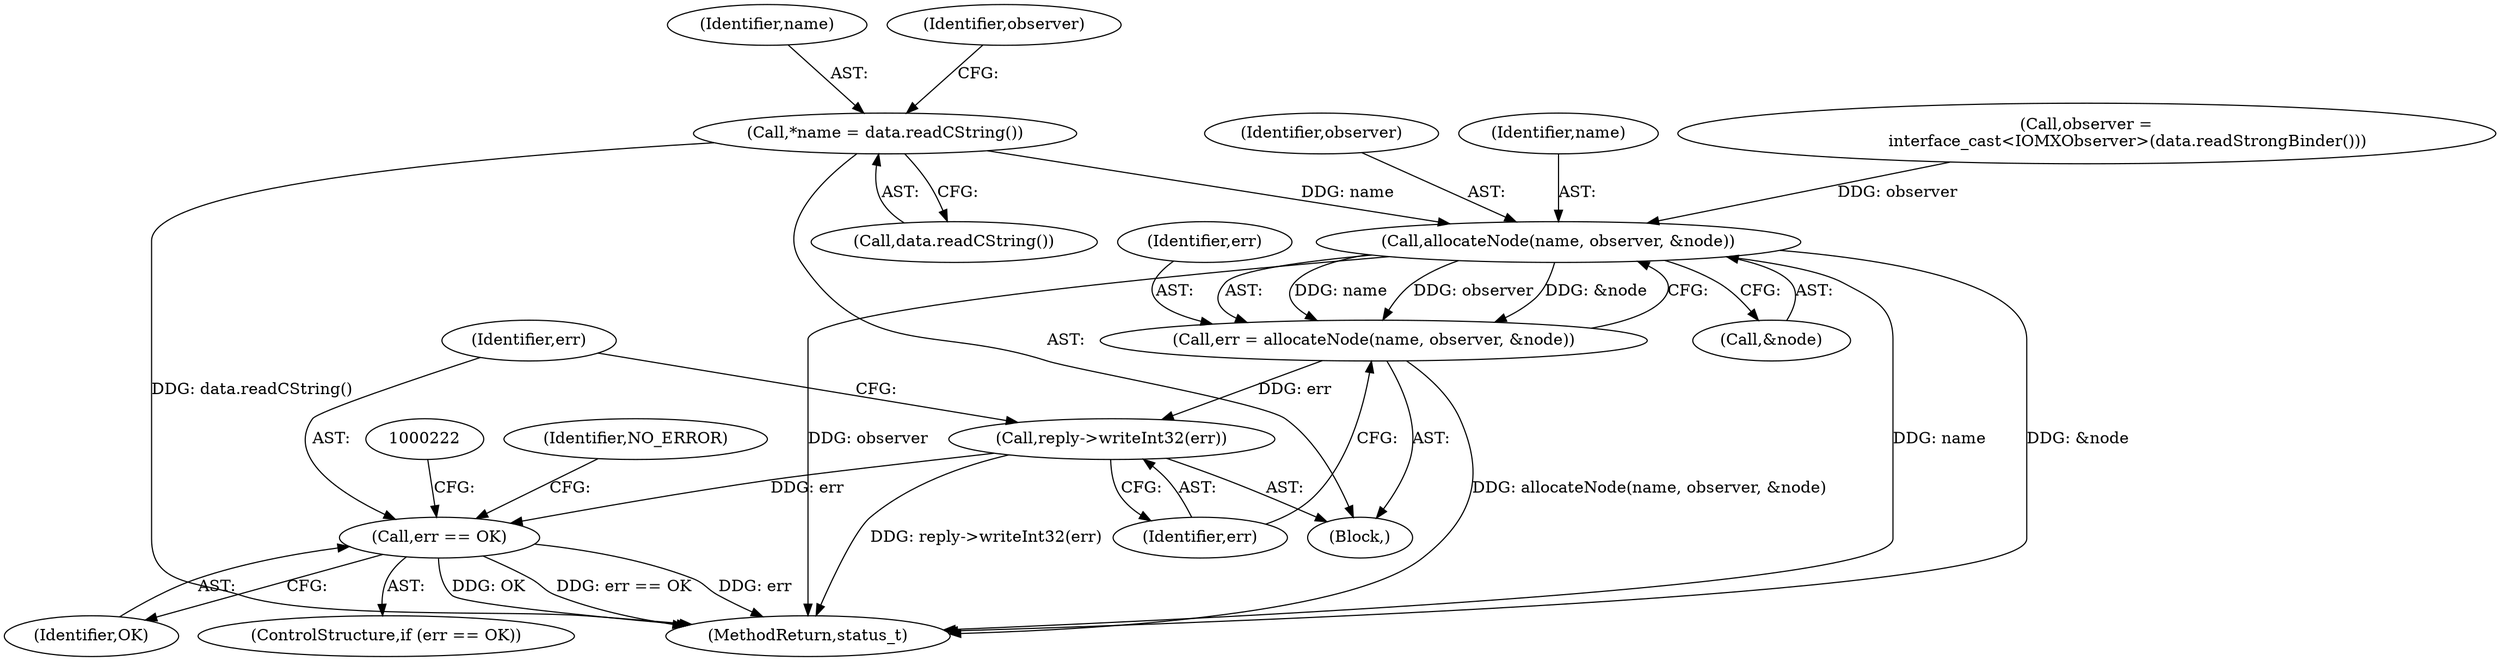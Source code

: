 digraph "0_Android_0bb5ced60304da7f61478ffd359e7ba65d72f181@API" {
"1000193" [label="(Call,*name = data.readCString())"];
"1000208" [label="(Call,allocateNode(name, observer, &node))"];
"1000206" [label="(Call,err = allocateNode(name, observer, &node))"];
"1000213" [label="(Call,reply->writeInt32(err))"];
"1000216" [label="(Call,err == OK)"];
"1000197" [label="(Call,observer =\n                interface_cast<IOMXObserver>(data.readStrongBinder()))"];
"1000225" [label="(Identifier,NO_ERROR)"];
"1000210" [label="(Identifier,observer)"];
"1000217" [label="(Identifier,err)"];
"1000195" [label="(Call,data.readCString())"];
"1001337" [label="(MethodReturn,status_t)"];
"1000193" [label="(Call,*name = data.readCString())"];
"1000216" [label="(Call,err == OK)"];
"1000194" [label="(Identifier,name)"];
"1000218" [label="(Identifier,OK)"];
"1000198" [label="(Identifier,observer)"];
"1000214" [label="(Identifier,err)"];
"1000209" [label="(Identifier,name)"];
"1000207" [label="(Identifier,err)"];
"1000187" [label="(Block,)"];
"1000211" [label="(Call,&node)"];
"1000206" [label="(Call,err = allocateNode(name, observer, &node))"];
"1000208" [label="(Call,allocateNode(name, observer, &node))"];
"1000215" [label="(ControlStructure,if (err == OK))"];
"1000213" [label="(Call,reply->writeInt32(err))"];
"1000193" -> "1000187"  [label="AST: "];
"1000193" -> "1000195"  [label="CFG: "];
"1000194" -> "1000193"  [label="AST: "];
"1000195" -> "1000193"  [label="AST: "];
"1000198" -> "1000193"  [label="CFG: "];
"1000193" -> "1001337"  [label="DDG: data.readCString()"];
"1000193" -> "1000208"  [label="DDG: name"];
"1000208" -> "1000206"  [label="AST: "];
"1000208" -> "1000211"  [label="CFG: "];
"1000209" -> "1000208"  [label="AST: "];
"1000210" -> "1000208"  [label="AST: "];
"1000211" -> "1000208"  [label="AST: "];
"1000206" -> "1000208"  [label="CFG: "];
"1000208" -> "1001337"  [label="DDG: name"];
"1000208" -> "1001337"  [label="DDG: observer"];
"1000208" -> "1001337"  [label="DDG: &node"];
"1000208" -> "1000206"  [label="DDG: name"];
"1000208" -> "1000206"  [label="DDG: observer"];
"1000208" -> "1000206"  [label="DDG: &node"];
"1000197" -> "1000208"  [label="DDG: observer"];
"1000206" -> "1000187"  [label="AST: "];
"1000207" -> "1000206"  [label="AST: "];
"1000214" -> "1000206"  [label="CFG: "];
"1000206" -> "1001337"  [label="DDG: allocateNode(name, observer, &node)"];
"1000206" -> "1000213"  [label="DDG: err"];
"1000213" -> "1000187"  [label="AST: "];
"1000213" -> "1000214"  [label="CFG: "];
"1000214" -> "1000213"  [label="AST: "];
"1000217" -> "1000213"  [label="CFG: "];
"1000213" -> "1001337"  [label="DDG: reply->writeInt32(err)"];
"1000213" -> "1000216"  [label="DDG: err"];
"1000216" -> "1000215"  [label="AST: "];
"1000216" -> "1000218"  [label="CFG: "];
"1000217" -> "1000216"  [label="AST: "];
"1000218" -> "1000216"  [label="AST: "];
"1000222" -> "1000216"  [label="CFG: "];
"1000225" -> "1000216"  [label="CFG: "];
"1000216" -> "1001337"  [label="DDG: err == OK"];
"1000216" -> "1001337"  [label="DDG: err"];
"1000216" -> "1001337"  [label="DDG: OK"];
}
